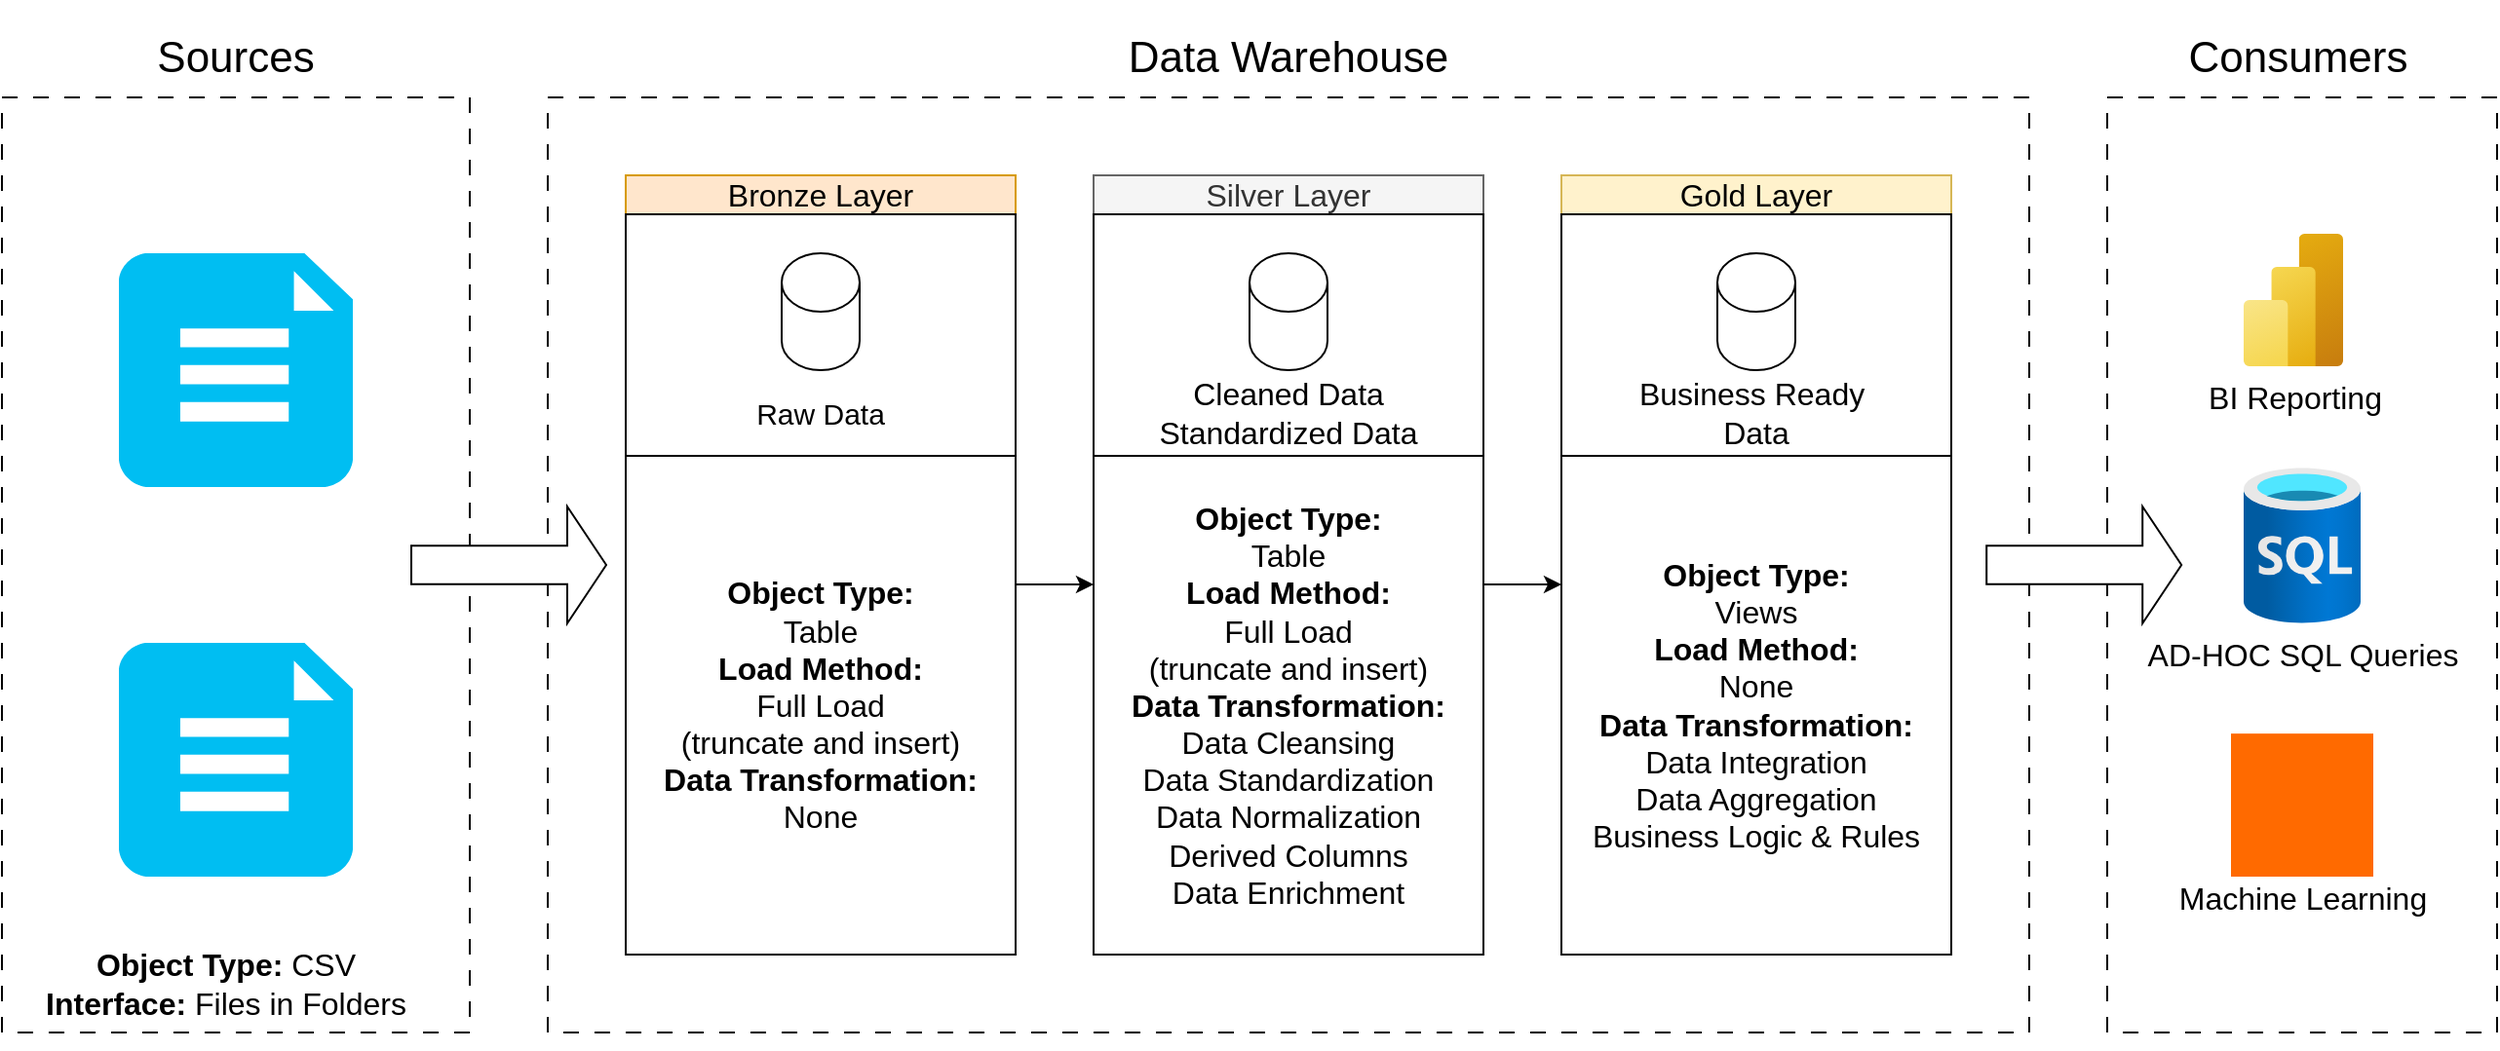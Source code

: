 <mxfile version="28.1.2">
  <diagram name="Page-1" id="CBx--JkwcPXVG45NcP5j">
    <mxGraphModel dx="1303" dy="783" grid="1" gridSize="10" guides="1" tooltips="1" connect="1" arrows="1" fold="1" page="1" pageScale="1" pageWidth="1169" pageHeight="827" math="0" shadow="0">
      <root>
        <mxCell id="0" />
        <mxCell id="1" parent="0" />
        <mxCell id="PEMnjIeDuXuHKuFRsDOh-1" value="" style="rounded=0;whiteSpace=wrap;html=1;fillColor=none;dashed=1;dashPattern=8 8;" vertex="1" parent="1">
          <mxGeometry x="80" y="200" width="240" height="480" as="geometry" />
        </mxCell>
        <mxCell id="PEMnjIeDuXuHKuFRsDOh-2" value="&lt;font style=&quot;font-size: 22px;&quot;&gt;Sources&lt;/font&gt;" style="rounded=0;whiteSpace=wrap;html=1;strokeColor=none;fillColor=none;" vertex="1" parent="1">
          <mxGeometry x="140" y="150" width="120" height="60" as="geometry" />
        </mxCell>
        <mxCell id="PEMnjIeDuXuHKuFRsDOh-3" value="" style="rounded=0;whiteSpace=wrap;html=1;fillColor=none;dashed=1;dashPattern=8 8;glass=0;shadow=0;" vertex="1" parent="1">
          <mxGeometry x="360" y="200" width="760" height="480" as="geometry" />
        </mxCell>
        <mxCell id="PEMnjIeDuXuHKuFRsDOh-4" value="&lt;font style=&quot;font-size: 22px;&quot;&gt;Data Warehouse&lt;/font&gt;" style="rounded=0;whiteSpace=wrap;html=1;strokeColor=none;fillColor=none;" vertex="1" parent="1">
          <mxGeometry x="560" y="150" width="360" height="60" as="geometry" />
        </mxCell>
        <mxCell id="PEMnjIeDuXuHKuFRsDOh-9" value="&lt;font style=&quot;font-size: 16px;&quot;&gt;Bronze Layer&lt;/font&gt;" style="rounded=0;whiteSpace=wrap;html=1;fillColor=#ffe6cc;strokeColor=#d79b00;" vertex="1" parent="1">
          <mxGeometry x="400" y="240" width="200" height="20" as="geometry" />
        </mxCell>
        <mxCell id="PEMnjIeDuXuHKuFRsDOh-150" style="edgeStyle=orthogonalEdgeStyle;rounded=0;orthogonalLoop=1;jettySize=auto;html=1;exitX=1;exitY=0.5;exitDx=0;exitDy=0;entryX=0;entryY=0.5;entryDx=0;entryDy=0;" edge="1" parent="1" source="PEMnjIeDuXuHKuFRsDOh-14" target="PEMnjIeDuXuHKuFRsDOh-130">
          <mxGeometry relative="1" as="geometry" />
        </mxCell>
        <mxCell id="PEMnjIeDuXuHKuFRsDOh-14" value="" style="rounded=0;whiteSpace=wrap;html=1;fillColor=none;" vertex="1" parent="1">
          <mxGeometry x="400" y="260" width="200" height="380" as="geometry" />
        </mxCell>
        <mxCell id="PEMnjIeDuXuHKuFRsDOh-23" value="&lt;font style=&quot;font-size: 16px;&quot;&gt;&lt;b style=&quot;&quot;&gt;Object Type: &lt;/b&gt;CSV&lt;br&gt;&lt;b style=&quot;&quot;&gt;Interface: &lt;/b&gt;Files in Folders&lt;/font&gt;" style="rounded=0;whiteSpace=wrap;html=1;strokeColor=none;fillColor=none;" vertex="1" parent="1">
          <mxGeometry x="80" y="630" width="230" height="50" as="geometry" />
        </mxCell>
        <mxCell id="PEMnjIeDuXuHKuFRsDOh-24" value="" style="shape=cylinder3;whiteSpace=wrap;html=1;boundedLbl=1;backgroundOutline=1;size=15;" vertex="1" parent="1">
          <mxGeometry x="480" y="280" width="40" height="60" as="geometry" />
        </mxCell>
        <mxCell id="PEMnjIeDuXuHKuFRsDOh-29" style="edgeStyle=orthogonalEdgeStyle;rounded=0;orthogonalLoop=1;jettySize=auto;html=1;exitX=0.5;exitY=1;exitDx=0;exitDy=0;" edge="1" parent="1" source="PEMnjIeDuXuHKuFRsDOh-23" target="PEMnjIeDuXuHKuFRsDOh-23">
          <mxGeometry relative="1" as="geometry" />
        </mxCell>
        <mxCell id="PEMnjIeDuXuHKuFRsDOh-30" value="" style="verticalLabelPosition=bottom;html=1;verticalAlign=top;align=center;strokeColor=none;fillColor=#00BEF2;shape=mxgraph.azure.file_2;pointerEvents=1;" vertex="1" parent="1">
          <mxGeometry x="140" y="280" width="120" height="120" as="geometry" />
        </mxCell>
        <mxCell id="PEMnjIeDuXuHKuFRsDOh-31" value="" style="verticalLabelPosition=bottom;html=1;verticalAlign=top;align=center;strokeColor=none;fillColor=#00BEF2;shape=mxgraph.azure.file_2;pointerEvents=1;" vertex="1" parent="1">
          <mxGeometry x="140" y="480" width="120" height="120" as="geometry" />
        </mxCell>
        <mxCell id="PEMnjIeDuXuHKuFRsDOh-32" value="&lt;font style=&quot;font-size: 15px;&quot;&gt;Raw Data&lt;/font&gt;" style="rounded=0;whiteSpace=wrap;html=1;fillColor=none;strokeColor=none;" vertex="1" parent="1">
          <mxGeometry x="400" y="340" width="200" height="44" as="geometry" />
        </mxCell>
        <mxCell id="PEMnjIeDuXuHKuFRsDOh-41" value="" style="html=1;shadow=0;dashed=0;align=center;verticalAlign=middle;shape=mxgraph.arrows2.arrow;dy=0.67;dx=20;notch=0;" vertex="1" parent="1">
          <mxGeometry x="290" y="410" width="100" height="60" as="geometry" />
        </mxCell>
        <mxCell id="PEMnjIeDuXuHKuFRsDOh-51" value="&lt;p data-end=&quot;137&quot; data-start=&quot;111&quot;&gt;&lt;font style=&quot;font-size: 16px;&quot;&gt;&lt;strong style=&quot;&quot; data-end=&quot;127&quot; data-start=&quot;111&quot;&gt;Object Type:&lt;/strong&gt;&lt;br&gt;Table&lt;br&gt;&lt;span style=&quot;background-color: transparent; color: light-dark(rgb(0, 0, 0), rgb(255, 255, 255));&quot; data-end=&quot;155&quot; data-start=&quot;139&quot;&gt;&lt;b&gt;Load Method:&lt;br&gt;&lt;/b&gt;&lt;/span&gt;&lt;span style=&quot;background-color: transparent; color: light-dark(rgb(0, 0, 0), rgb(255, 255, 255));&quot;&gt;Full Load&lt;br&gt;&lt;/span&gt;(truncate and insert)&lt;br&gt;&lt;strong style=&quot;&quot; data-end=&quot;219&quot; data-start=&quot;195&quot;&gt;Data Transformation:&lt;/strong&gt;&lt;br&gt;None&lt;/font&gt;&lt;span style=&quot;background-color: transparent; color: light-dark(rgb(0, 0, 0), rgb(255, 255, 255));&quot;&gt;&lt;/span&gt;&lt;/p&gt;" style="rounded=0;whiteSpace=wrap;html=1;align=center;" vertex="1" parent="1">
          <mxGeometry x="400" y="384" width="200" height="256" as="geometry" />
        </mxCell>
        <mxCell id="PEMnjIeDuXuHKuFRsDOh-61" value="" style="rounded=0;whiteSpace=wrap;html=1;fillColor=none;dashed=1;dashPattern=8 8;" vertex="1" parent="1">
          <mxGeometry x="1160" y="200" width="200" height="480" as="geometry" />
        </mxCell>
        <mxCell id="PEMnjIeDuXuHKuFRsDOh-62" value="&lt;font style=&quot;font-size: 22px;&quot;&gt;Consumers&lt;/font&gt;" style="rounded=0;whiteSpace=wrap;html=1;strokeColor=none;fillColor=none;" vertex="1" parent="1">
          <mxGeometry x="1198.1" y="150" width="120" height="60" as="geometry" />
        </mxCell>
        <mxCell id="PEMnjIeDuXuHKuFRsDOh-63" value="&lt;font style=&quot;font-size: 16px;&quot;&gt;BI Reporting&lt;/font&gt;" style="image;aspect=fixed;html=1;points=[];align=center;fontSize=12;image=img/lib/azure2/analytics/Power_BI_Embedded.svg;" vertex="1" parent="1">
          <mxGeometry x="1230" y="270" width="51" height="68" as="geometry" />
        </mxCell>
        <mxCell id="PEMnjIeDuXuHKuFRsDOh-64" value="&lt;font style=&quot;font-size: 16px;&quot;&gt;AD-HOC SQL Queries&lt;/font&gt;" style="image;aspect=fixed;html=1;points=[];align=center;fontSize=12;image=img/lib/azure2/databases/SQL_Database.svg;" vertex="1" parent="1">
          <mxGeometry x="1230" y="390" width="60" height="80" as="geometry" />
        </mxCell>
        <mxCell id="PEMnjIeDuXuHKuFRsDOh-65" value="&lt;div&gt;&lt;font style=&quot;font-size: 16px;&quot;&gt;&lt;br&gt;&lt;/font&gt;&lt;/div&gt;&lt;div&gt;&lt;font style=&quot;font-size: 16px;&quot;&gt;&lt;br&gt;&lt;/font&gt;&lt;/div&gt;&lt;div&gt;&lt;font style=&quot;font-size: 16px;&quot;&gt;&lt;br&gt;&lt;/font&gt;&lt;/div&gt;&lt;div&gt;&lt;font style=&quot;font-size: 16px;&quot;&gt;&lt;br&gt;&lt;/font&gt;&lt;/div&gt;&lt;div&gt;&lt;font style=&quot;font-size: 16px;&quot;&gt;&lt;br&gt;&lt;/font&gt;&lt;/div&gt;&lt;div&gt;&lt;font style=&quot;font-size: 16px;&quot;&gt;Machine Learning&lt;/font&gt;&lt;/div&gt;" style="points=[];aspect=fixed;html=1;align=center;shadow=0;dashed=0;fillColor=#FF6A00;strokeColor=none;shape=mxgraph.alibaba_cloud.machine_learning;" vertex="1" parent="1">
          <mxGeometry x="1223.5" y="526.56" width="73" height="73.44" as="geometry" />
        </mxCell>
        <mxCell id="PEMnjIeDuXuHKuFRsDOh-129" value="&lt;font style=&quot;font-size: 16px;&quot;&gt;Silver Layer&lt;/font&gt;" style="rounded=0;whiteSpace=wrap;html=1;fillColor=#f5f5f5;strokeColor=#666666;fontColor=#333333;" vertex="1" parent="1">
          <mxGeometry x="640" y="240" width="200" height="20" as="geometry" />
        </mxCell>
        <mxCell id="PEMnjIeDuXuHKuFRsDOh-151" style="edgeStyle=orthogonalEdgeStyle;rounded=0;orthogonalLoop=1;jettySize=auto;html=1;exitX=1;exitY=0.5;exitDx=0;exitDy=0;entryX=0;entryY=0.5;entryDx=0;entryDy=0;" edge="1" parent="1" source="PEMnjIeDuXuHKuFRsDOh-130" target="PEMnjIeDuXuHKuFRsDOh-140">
          <mxGeometry relative="1" as="geometry" />
        </mxCell>
        <mxCell id="PEMnjIeDuXuHKuFRsDOh-130" value="" style="rounded=0;whiteSpace=wrap;html=1;fillColor=none;" vertex="1" parent="1">
          <mxGeometry x="640" y="260" width="200" height="380" as="geometry" />
        </mxCell>
        <mxCell id="PEMnjIeDuXuHKuFRsDOh-131" value="" style="shape=cylinder3;whiteSpace=wrap;html=1;boundedLbl=1;backgroundOutline=1;size=15;" vertex="1" parent="1">
          <mxGeometry x="720" y="280" width="40" height="60" as="geometry" />
        </mxCell>
        <mxCell id="PEMnjIeDuXuHKuFRsDOh-132" value="&lt;font style=&quot;font-size: 16px;&quot;&gt;Cleaned Data&lt;/font&gt;&lt;div&gt;&lt;span style=&quot;font-size: 16px;&quot;&gt;Standardized Data&lt;/span&gt;&lt;/div&gt;" style="rounded=0;whiteSpace=wrap;html=1;fillColor=none;strokeColor=none;" vertex="1" parent="1">
          <mxGeometry x="640" y="340" width="200" height="44" as="geometry" />
        </mxCell>
        <mxCell id="PEMnjIeDuXuHKuFRsDOh-133" value="&lt;p data-end=&quot;137&quot; data-start=&quot;111&quot;&gt;&lt;font style=&quot;font-size: 16px;&quot;&gt;&lt;strong style=&quot;&quot; data-end=&quot;251&quot; data-start=&quot;235&quot;&gt;Object Type:&lt;/strong&gt;&lt;br style=&quot;&quot; data-end=&quot;254&quot; data-start=&quot;251&quot;&gt;Table&lt;br style=&quot;&quot;&gt;&lt;strong style=&quot;&quot; data-end=&quot;279&quot; data-start=&quot;263&quot;&gt;Load Method:&lt;/strong&gt;&lt;br style=&quot;&quot;&gt;Full Load&lt;br style=&quot;&quot;&gt;(truncate and insert)&lt;br style=&quot;&quot;&gt;&lt;strong style=&quot;&quot; data-end=&quot;343&quot; data-start=&quot;319&quot;&gt;Data Transformation:&lt;/strong&gt;&lt;br style=&quot;&quot;&gt;Data Cleansing&lt;br style=&quot;&quot;&gt;Data Standardization&lt;br style=&quot;&quot;&gt;Data Normalization&lt;br style=&quot;&quot;&gt;Derived Columns&lt;br style=&quot;&quot;&gt;Data Enrichment&lt;/font&gt;&lt;/p&gt;" style="rounded=0;whiteSpace=wrap;html=1;align=center;" vertex="1" parent="1">
          <mxGeometry x="640" y="384" width="200" height="256" as="geometry" />
        </mxCell>
        <mxCell id="PEMnjIeDuXuHKuFRsDOh-139" value="&lt;font style=&quot;font-size: 16px;&quot;&gt;Gold Layer&lt;/font&gt;" style="rounded=0;whiteSpace=wrap;html=1;fillColor=#fff2cc;strokeColor=#d6b656;" vertex="1" parent="1">
          <mxGeometry x="880" y="240" width="200" height="20" as="geometry" />
        </mxCell>
        <mxCell id="PEMnjIeDuXuHKuFRsDOh-140" value="" style="rounded=0;whiteSpace=wrap;html=1;fillColor=none;" vertex="1" parent="1">
          <mxGeometry x="880" y="260" width="200" height="380" as="geometry" />
        </mxCell>
        <mxCell id="PEMnjIeDuXuHKuFRsDOh-141" value="" style="shape=cylinder3;whiteSpace=wrap;html=1;boundedLbl=1;backgroundOutline=1;size=15;" vertex="1" parent="1">
          <mxGeometry x="960" y="280" width="40" height="60" as="geometry" />
        </mxCell>
        <mxCell id="PEMnjIeDuXuHKuFRsDOh-142" value="&lt;font style=&quot;font-size: 16px;&quot;&gt;Business Ready&amp;nbsp;&lt;/font&gt;&lt;div&gt;&lt;font style=&quot;font-size: 16px;&quot;&gt;Data&lt;/font&gt;&lt;/div&gt;" style="rounded=0;whiteSpace=wrap;html=1;fillColor=none;strokeColor=none;" vertex="1" parent="1">
          <mxGeometry x="880" y="340" width="200" height="44" as="geometry" />
        </mxCell>
        <mxCell id="PEMnjIeDuXuHKuFRsDOh-143" value="&lt;p data-end=&quot;137&quot; data-start=&quot;111&quot;&gt;&lt;font style=&quot;font-size: 16px;&quot;&gt;&lt;strong style=&quot;&quot; data-end=&quot;465&quot; data-start=&quot;449&quot;&gt;Object Type:&lt;/strong&gt;&lt;br style=&quot;&quot; data-end=&quot;468&quot; data-start=&quot;465&quot;&gt;Views&lt;br style=&quot;&quot;&gt;&lt;strong style=&quot;&quot; data-end=&quot;493&quot; data-start=&quot;477&quot;&gt;Load Method:&lt;/strong&gt;&lt;br style=&quot;&quot; data-end=&quot;496&quot; data-start=&quot;493&quot;&gt;None&lt;br style=&quot;&quot;&gt;&lt;strong style=&quot;&quot; data-end=&quot;528&quot; data-start=&quot;504&quot;&gt;Data Transformation:&lt;/strong&gt;&lt;br style=&quot;&quot; data-end=&quot;531&quot; data-start=&quot;528&quot;&gt;Data Integration&lt;br style=&quot;&quot; data-end=&quot;550&quot; data-start=&quot;547&quot;&gt;Data Aggregation&lt;br style=&quot;&quot; data-end=&quot;569&quot; data-start=&quot;566&quot;&gt;Business Logic &amp;amp; Rules&lt;/font&gt;&lt;br style=&quot;font-size: 10px;&quot;&gt;&lt;/p&gt;" style="rounded=0;whiteSpace=wrap;html=1;align=center;" vertex="1" parent="1">
          <mxGeometry x="880" y="384" width="200" height="256" as="geometry" />
        </mxCell>
        <mxCell id="PEMnjIeDuXuHKuFRsDOh-147" value="" style="html=1;shadow=0;dashed=0;align=center;verticalAlign=middle;shape=mxgraph.arrows2.arrow;dy=0.67;dx=20;notch=0;" vertex="1" parent="1">
          <mxGeometry x="1098.1" y="410" width="100" height="60" as="geometry" />
        </mxCell>
      </root>
    </mxGraphModel>
  </diagram>
</mxfile>
